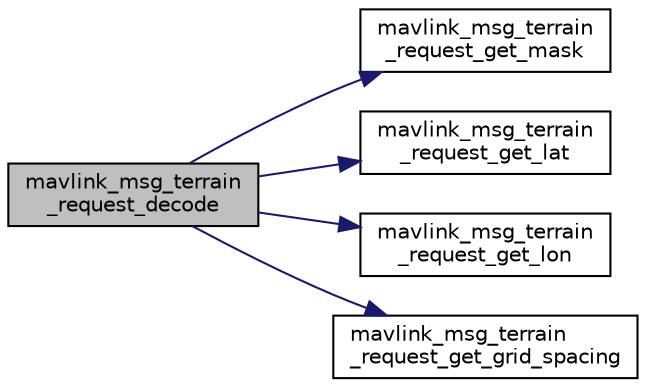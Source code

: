 digraph "mavlink_msg_terrain_request_decode"
{
 // INTERACTIVE_SVG=YES
  edge [fontname="Helvetica",fontsize="10",labelfontname="Helvetica",labelfontsize="10"];
  node [fontname="Helvetica",fontsize="10",shape=record];
  rankdir="LR";
  Node1 [label="mavlink_msg_terrain\l_request_decode",height=0.2,width=0.4,color="black", fillcolor="grey75", style="filled" fontcolor="black"];
  Node1 -> Node2 [color="midnightblue",fontsize="10",style="solid",fontname="Helvetica"];
  Node2 [label="mavlink_msg_terrain\l_request_get_mask",height=0.2,width=0.4,color="black", fillcolor="white", style="filled",URL="$mavlink__msg__terrain__request_8h.html#a93d48f5de3a75b0ef2e68fa7c01b39a7",tooltip="Get field mask from terrain_request message. "];
  Node1 -> Node3 [color="midnightblue",fontsize="10",style="solid",fontname="Helvetica"];
  Node3 [label="mavlink_msg_terrain\l_request_get_lat",height=0.2,width=0.4,color="black", fillcolor="white", style="filled",URL="$mavlink__msg__terrain__request_8h.html#a2ab50ddcb5215fa848f4f729b3a0ef7f",tooltip="Send a terrain_request message. "];
  Node1 -> Node4 [color="midnightblue",fontsize="10",style="solid",fontname="Helvetica"];
  Node4 [label="mavlink_msg_terrain\l_request_get_lon",height=0.2,width=0.4,color="black", fillcolor="white", style="filled",URL="$mavlink__msg__terrain__request_8h.html#afb7194a08cafee81237bfd8222555c58",tooltip="Get field lon from terrain_request message. "];
  Node1 -> Node5 [color="midnightblue",fontsize="10",style="solid",fontname="Helvetica"];
  Node5 [label="mavlink_msg_terrain\l_request_get_grid_spacing",height=0.2,width=0.4,color="black", fillcolor="white", style="filled",URL="$mavlink__msg__terrain__request_8h.html#aaef50a0aaea156273cf162b7274976bd",tooltip="Get field grid_spacing from terrain_request message. "];
}
